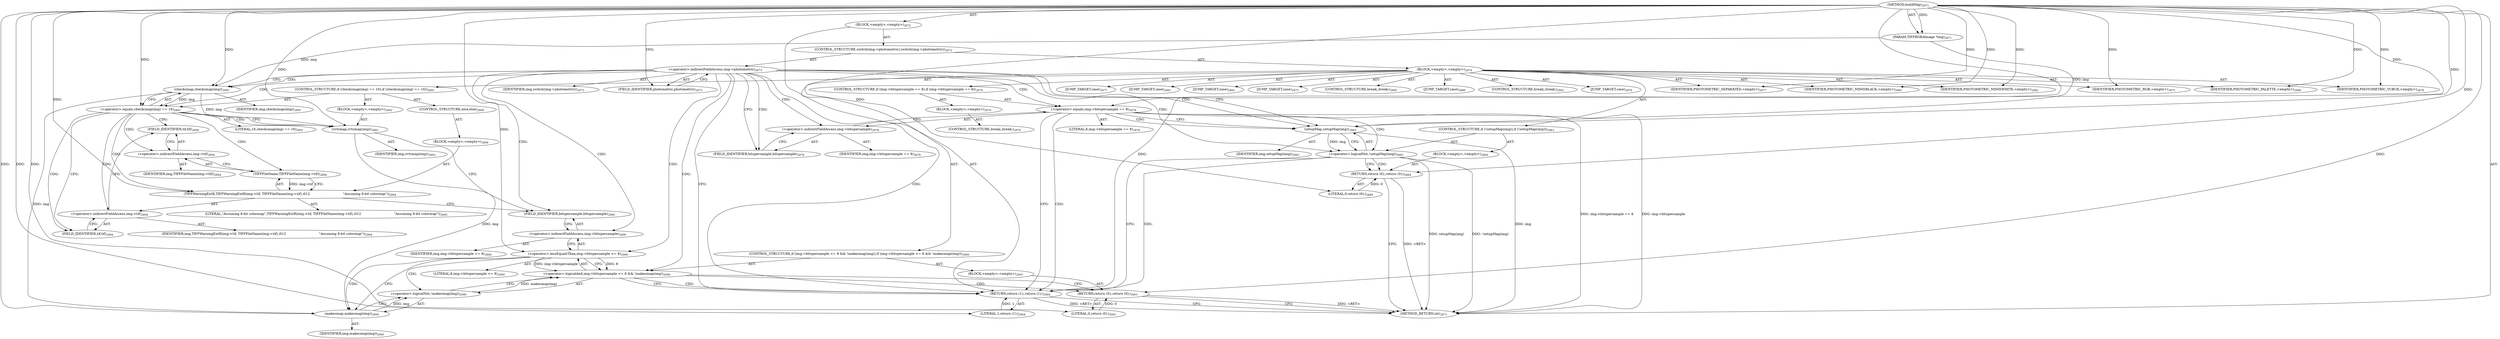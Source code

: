 digraph "buildMap" {  
"62046" [label = <(METHOD,buildMap)<SUB>2871</SUB>> ]
"62047" [label = <(PARAM,TIFFRGBAImage *img)<SUB>2871</SUB>> ]
"62048" [label = <(BLOCK,&lt;empty&gt;,&lt;empty&gt;)<SUB>2872</SUB>> ]
"62049" [label = <(CONTROL_STRUCTURE,switch(img-&gt;photometric),switch(img-&gt;photometric))<SUB>2873</SUB>> ]
"62050" [label = <(&lt;operator&gt;.indirectFieldAccess,img-&gt;photometric)<SUB>2873</SUB>> ]
"62051" [label = <(IDENTIFIER,img,switch(img-&gt;photometric))<SUB>2873</SUB>> ]
"62052" [label = <(FIELD_IDENTIFIER,photometric,photometric)<SUB>2873</SUB>> ]
"62053" [label = <(BLOCK,&lt;empty&gt;,&lt;empty&gt;)<SUB>2874</SUB>> ]
"62054" [label = <(JUMP_TARGET,case)<SUB>2875</SUB>> ]
"62055" [label = <(IDENTIFIER,PHOTOMETRIC_RGB,&lt;empty&gt;)<SUB>2875</SUB>> ]
"62056" [label = <(JUMP_TARGET,case)<SUB>2876</SUB>> ]
"62057" [label = <(IDENTIFIER,PHOTOMETRIC_YCBCR,&lt;empty&gt;)<SUB>2876</SUB>> ]
"62058" [label = <(JUMP_TARGET,case)<SUB>2877</SUB>> ]
"62059" [label = <(IDENTIFIER,PHOTOMETRIC_SEPARATED,&lt;empty&gt;)<SUB>2877</SUB>> ]
"62060" [label = <(CONTROL_STRUCTURE,if (img-&gt;bitspersample == 8),if (img-&gt;bitspersample == 8))<SUB>2878</SUB>> ]
"62061" [label = <(&lt;operator&gt;.equals,img-&gt;bitspersample == 8)<SUB>2878</SUB>> ]
"62062" [label = <(&lt;operator&gt;.indirectFieldAccess,img-&gt;bitspersample)<SUB>2878</SUB>> ]
"62063" [label = <(IDENTIFIER,img,img-&gt;bitspersample == 8)<SUB>2878</SUB>> ]
"62064" [label = <(FIELD_IDENTIFIER,bitspersample,bitspersample)<SUB>2878</SUB>> ]
"62065" [label = <(LITERAL,8,img-&gt;bitspersample == 8)<SUB>2878</SUB>> ]
"62066" [label = <(BLOCK,&lt;empty&gt;,&lt;empty&gt;)<SUB>2879</SUB>> ]
"62067" [label = <(CONTROL_STRUCTURE,break;,break;)<SUB>2879</SUB>> ]
"62068" [label = <(JUMP_TARGET,case)<SUB>2881</SUB>> ]
"62069" [label = <(IDENTIFIER,PHOTOMETRIC_MINISBLACK,&lt;empty&gt;)<SUB>2881</SUB>> ]
"62070" [label = <(JUMP_TARGET,case)<SUB>2882</SUB>> ]
"62071" [label = <(IDENTIFIER,PHOTOMETRIC_MINISWHITE,&lt;empty&gt;)<SUB>2882</SUB>> ]
"62072" [label = <(CONTROL_STRUCTURE,if (!setupMap(img)),if (!setupMap(img)))<SUB>2883</SUB>> ]
"62073" [label = <(&lt;operator&gt;.logicalNot,!setupMap(img))<SUB>2883</SUB>> ]
"62074" [label = <(setupMap,setupMap(img))<SUB>2883</SUB>> ]
"62075" [label = <(IDENTIFIER,img,setupMap(img))<SUB>2883</SUB>> ]
"62076" [label = <(BLOCK,&lt;empty&gt;,&lt;empty&gt;)<SUB>2884</SUB>> ]
"62077" [label = <(RETURN,return (0);,return (0);)<SUB>2884</SUB>> ]
"62078" [label = <(LITERAL,0,return (0);)<SUB>2884</SUB>> ]
"62079" [label = <(CONTROL_STRUCTURE,break;,break;)<SUB>2885</SUB>> ]
"62080" [label = <(JUMP_TARGET,case)<SUB>2886</SUB>> ]
"62081" [label = <(IDENTIFIER,PHOTOMETRIC_PALETTE,&lt;empty&gt;)<SUB>2886</SUB>> ]
"62082" [label = <(CONTROL_STRUCTURE,if (checkcmap(img) == 16),if (checkcmap(img) == 16))<SUB>2891</SUB>> ]
"62083" [label = <(&lt;operator&gt;.equals,checkcmap(img) == 16)<SUB>2891</SUB>> ]
"62084" [label = <(checkcmap,checkcmap(img))<SUB>2891</SUB>> ]
"62085" [label = <(IDENTIFIER,img,checkcmap(img))<SUB>2891</SUB>> ]
"62086" [label = <(LITERAL,16,checkcmap(img) == 16)<SUB>2891</SUB>> ]
"62087" [label = <(BLOCK,&lt;empty&gt;,&lt;empty&gt;)<SUB>2892</SUB>> ]
"62088" [label = <(cvtcmap,cvtcmap(img))<SUB>2892</SUB>> ]
"62089" [label = <(IDENTIFIER,img,cvtcmap(img))<SUB>2892</SUB>> ]
"62090" [label = <(CONTROL_STRUCTURE,else,else)<SUB>2894</SUB>> ]
"62091" [label = <(BLOCK,&lt;empty&gt;,&lt;empty&gt;)<SUB>2894</SUB>> ]
"62092" [label = <(TIFFWarningExtR,TIFFWarningExtR(img-&gt;tif, TIFFFileName(img-&gt;tif),\012                                &quot;Assuming 8-bit colormap&quot;))<SUB>2894</SUB>> ]
"62093" [label = <(&lt;operator&gt;.indirectFieldAccess,img-&gt;tif)<SUB>2894</SUB>> ]
"62094" [label = <(IDENTIFIER,img,TIFFWarningExtR(img-&gt;tif, TIFFFileName(img-&gt;tif),\012                                &quot;Assuming 8-bit colormap&quot;))<SUB>2894</SUB>> ]
"62095" [label = <(FIELD_IDENTIFIER,tif,tif)<SUB>2894</SUB>> ]
"62096" [label = <(TIFFFileName,TIFFFileName(img-&gt;tif))<SUB>2894</SUB>> ]
"62097" [label = <(&lt;operator&gt;.indirectFieldAccess,img-&gt;tif)<SUB>2894</SUB>> ]
"62098" [label = <(IDENTIFIER,img,TIFFFileName(img-&gt;tif))<SUB>2894</SUB>> ]
"62099" [label = <(FIELD_IDENTIFIER,tif,tif)<SUB>2894</SUB>> ]
"62100" [label = <(LITERAL,&quot;Assuming 8-bit colormap&quot;,TIFFWarningExtR(img-&gt;tif, TIFFFileName(img-&gt;tif),\012                                &quot;Assuming 8-bit colormap&quot;))<SUB>2895</SUB>> ]
"62101" [label = <(CONTROL_STRUCTURE,if (img-&gt;bitspersample &lt;= 8 &amp;&amp; !makecmap(img)),if (img-&gt;bitspersample &lt;= 8 &amp;&amp; !makecmap(img)))<SUB>2900</SUB>> ]
"62102" [label = <(&lt;operator&gt;.logicalAnd,img-&gt;bitspersample &lt;= 8 &amp;&amp; !makecmap(img))<SUB>2900</SUB>> ]
"62103" [label = <(&lt;operator&gt;.lessEqualsThan,img-&gt;bitspersample &lt;= 8)<SUB>2900</SUB>> ]
"62104" [label = <(&lt;operator&gt;.indirectFieldAccess,img-&gt;bitspersample)<SUB>2900</SUB>> ]
"62105" [label = <(IDENTIFIER,img,img-&gt;bitspersample &lt;= 8)<SUB>2900</SUB>> ]
"62106" [label = <(FIELD_IDENTIFIER,bitspersample,bitspersample)<SUB>2900</SUB>> ]
"62107" [label = <(LITERAL,8,img-&gt;bitspersample &lt;= 8)<SUB>2900</SUB>> ]
"62108" [label = <(&lt;operator&gt;.logicalNot,!makecmap(img))<SUB>2900</SUB>> ]
"62109" [label = <(makecmap,makecmap(img))<SUB>2900</SUB>> ]
"62110" [label = <(IDENTIFIER,img,makecmap(img))<SUB>2900</SUB>> ]
"62111" [label = <(BLOCK,&lt;empty&gt;,&lt;empty&gt;)<SUB>2901</SUB>> ]
"62112" [label = <(RETURN,return (0);,return (0);)<SUB>2901</SUB>> ]
"62113" [label = <(LITERAL,0,return (0);)<SUB>2901</SUB>> ]
"62114" [label = <(CONTROL_STRUCTURE,break;,break;)<SUB>2902</SUB>> ]
"62115" [label = <(RETURN,return (1);,return (1);)<SUB>2904</SUB>> ]
"62116" [label = <(LITERAL,1,return (1);)<SUB>2904</SUB>> ]
"62117" [label = <(METHOD_RETURN,int)<SUB>2871</SUB>> ]
  "62046" -> "62047"  [ label = "AST: "] 
  "62046" -> "62048"  [ label = "AST: "] 
  "62046" -> "62117"  [ label = "AST: "] 
  "62048" -> "62049"  [ label = "AST: "] 
  "62048" -> "62115"  [ label = "AST: "] 
  "62049" -> "62050"  [ label = "AST: "] 
  "62049" -> "62053"  [ label = "AST: "] 
  "62050" -> "62051"  [ label = "AST: "] 
  "62050" -> "62052"  [ label = "AST: "] 
  "62053" -> "62054"  [ label = "AST: "] 
  "62053" -> "62055"  [ label = "AST: "] 
  "62053" -> "62056"  [ label = "AST: "] 
  "62053" -> "62057"  [ label = "AST: "] 
  "62053" -> "62058"  [ label = "AST: "] 
  "62053" -> "62059"  [ label = "AST: "] 
  "62053" -> "62060"  [ label = "AST: "] 
  "62053" -> "62068"  [ label = "AST: "] 
  "62053" -> "62069"  [ label = "AST: "] 
  "62053" -> "62070"  [ label = "AST: "] 
  "62053" -> "62071"  [ label = "AST: "] 
  "62053" -> "62072"  [ label = "AST: "] 
  "62053" -> "62079"  [ label = "AST: "] 
  "62053" -> "62080"  [ label = "AST: "] 
  "62053" -> "62081"  [ label = "AST: "] 
  "62053" -> "62082"  [ label = "AST: "] 
  "62053" -> "62101"  [ label = "AST: "] 
  "62053" -> "62114"  [ label = "AST: "] 
  "62060" -> "62061"  [ label = "AST: "] 
  "62060" -> "62066"  [ label = "AST: "] 
  "62061" -> "62062"  [ label = "AST: "] 
  "62061" -> "62065"  [ label = "AST: "] 
  "62062" -> "62063"  [ label = "AST: "] 
  "62062" -> "62064"  [ label = "AST: "] 
  "62066" -> "62067"  [ label = "AST: "] 
  "62072" -> "62073"  [ label = "AST: "] 
  "62072" -> "62076"  [ label = "AST: "] 
  "62073" -> "62074"  [ label = "AST: "] 
  "62074" -> "62075"  [ label = "AST: "] 
  "62076" -> "62077"  [ label = "AST: "] 
  "62077" -> "62078"  [ label = "AST: "] 
  "62082" -> "62083"  [ label = "AST: "] 
  "62082" -> "62087"  [ label = "AST: "] 
  "62082" -> "62090"  [ label = "AST: "] 
  "62083" -> "62084"  [ label = "AST: "] 
  "62083" -> "62086"  [ label = "AST: "] 
  "62084" -> "62085"  [ label = "AST: "] 
  "62087" -> "62088"  [ label = "AST: "] 
  "62088" -> "62089"  [ label = "AST: "] 
  "62090" -> "62091"  [ label = "AST: "] 
  "62091" -> "62092"  [ label = "AST: "] 
  "62092" -> "62093"  [ label = "AST: "] 
  "62092" -> "62096"  [ label = "AST: "] 
  "62092" -> "62100"  [ label = "AST: "] 
  "62093" -> "62094"  [ label = "AST: "] 
  "62093" -> "62095"  [ label = "AST: "] 
  "62096" -> "62097"  [ label = "AST: "] 
  "62097" -> "62098"  [ label = "AST: "] 
  "62097" -> "62099"  [ label = "AST: "] 
  "62101" -> "62102"  [ label = "AST: "] 
  "62101" -> "62111"  [ label = "AST: "] 
  "62102" -> "62103"  [ label = "AST: "] 
  "62102" -> "62108"  [ label = "AST: "] 
  "62103" -> "62104"  [ label = "AST: "] 
  "62103" -> "62107"  [ label = "AST: "] 
  "62104" -> "62105"  [ label = "AST: "] 
  "62104" -> "62106"  [ label = "AST: "] 
  "62108" -> "62109"  [ label = "AST: "] 
  "62109" -> "62110"  [ label = "AST: "] 
  "62111" -> "62112"  [ label = "AST: "] 
  "62112" -> "62113"  [ label = "AST: "] 
  "62115" -> "62116"  [ label = "AST: "] 
  "62115" -> "62117"  [ label = "CFG: "] 
  "62050" -> "62064"  [ label = "CFG: "] 
  "62050" -> "62074"  [ label = "CFG: "] 
  "62050" -> "62084"  [ label = "CFG: "] 
  "62050" -> "62115"  [ label = "CFG: "] 
  "62052" -> "62050"  [ label = "CFG: "] 
  "62061" -> "62115"  [ label = "CFG: "] 
  "62061" -> "62074"  [ label = "CFG: "] 
  "62073" -> "62077"  [ label = "CFG: "] 
  "62073" -> "62115"  [ label = "CFG: "] 
  "62083" -> "62088"  [ label = "CFG: "] 
  "62083" -> "62095"  [ label = "CFG: "] 
  "62102" -> "62112"  [ label = "CFG: "] 
  "62102" -> "62115"  [ label = "CFG: "] 
  "62062" -> "62061"  [ label = "CFG: "] 
  "62074" -> "62073"  [ label = "CFG: "] 
  "62077" -> "62117"  [ label = "CFG: "] 
  "62084" -> "62083"  [ label = "CFG: "] 
  "62088" -> "62106"  [ label = "CFG: "] 
  "62103" -> "62102"  [ label = "CFG: "] 
  "62103" -> "62109"  [ label = "CFG: "] 
  "62108" -> "62102"  [ label = "CFG: "] 
  "62112" -> "62117"  [ label = "CFG: "] 
  "62064" -> "62062"  [ label = "CFG: "] 
  "62092" -> "62106"  [ label = "CFG: "] 
  "62104" -> "62103"  [ label = "CFG: "] 
  "62109" -> "62108"  [ label = "CFG: "] 
  "62093" -> "62099"  [ label = "CFG: "] 
  "62096" -> "62092"  [ label = "CFG: "] 
  "62106" -> "62104"  [ label = "CFG: "] 
  "62095" -> "62093"  [ label = "CFG: "] 
  "62097" -> "62096"  [ label = "CFG: "] 
  "62099" -> "62097"  [ label = "CFG: "] 
  "62046" -> "62052"  [ label = "CFG: "] 
  "62077" -> "62117"  [ label = "DDG: &lt;RET&gt;"] 
  "62115" -> "62117"  [ label = "DDG: &lt;RET&gt;"] 
  "62112" -> "62117"  [ label = "DDG: &lt;RET&gt;"] 
  "62061" -> "62117"  [ label = "DDG: img-&gt;bitspersample"] 
  "62061" -> "62117"  [ label = "DDG: img-&gt;bitspersample == 8"] 
  "62074" -> "62117"  [ label = "DDG: img"] 
  "62073" -> "62117"  [ label = "DDG: setupMap(img)"] 
  "62073" -> "62117"  [ label = "DDG: !setupMap(img)"] 
  "62046" -> "62047"  [ label = "DDG: "] 
  "62116" -> "62115"  [ label = "DDG: 1"] 
  "62046" -> "62115"  [ label = "DDG: "] 
  "62046" -> "62116"  [ label = "DDG: "] 
  "62046" -> "62055"  [ label = "DDG: "] 
  "62046" -> "62057"  [ label = "DDG: "] 
  "62046" -> "62059"  [ label = "DDG: "] 
  "62046" -> "62069"  [ label = "DDG: "] 
  "62046" -> "62071"  [ label = "DDG: "] 
  "62046" -> "62081"  [ label = "DDG: "] 
  "62046" -> "62061"  [ label = "DDG: "] 
  "62074" -> "62073"  [ label = "DDG: img"] 
  "62078" -> "62077"  [ label = "DDG: 0"] 
  "62046" -> "62077"  [ label = "DDG: "] 
  "62084" -> "62083"  [ label = "DDG: img"] 
  "62046" -> "62083"  [ label = "DDG: "] 
  "62103" -> "62102"  [ label = "DDG: img-&gt;bitspersample"] 
  "62103" -> "62102"  [ label = "DDG: 8"] 
  "62108" -> "62102"  [ label = "DDG: makecmap(img)"] 
  "62113" -> "62112"  [ label = "DDG: 0"] 
  "62046" -> "62112"  [ label = "DDG: "] 
  "62047" -> "62074"  [ label = "DDG: img"] 
  "62046" -> "62074"  [ label = "DDG: "] 
  "62046" -> "62078"  [ label = "DDG: "] 
  "62047" -> "62084"  [ label = "DDG: img"] 
  "62046" -> "62084"  [ label = "DDG: "] 
  "62084" -> "62088"  [ label = "DDG: img"] 
  "62046" -> "62088"  [ label = "DDG: "] 
  "62046" -> "62103"  [ label = "DDG: "] 
  "62109" -> "62108"  [ label = "DDG: img"] 
  "62046" -> "62113"  [ label = "DDG: "] 
  "62096" -> "62092"  [ label = "DDG: img-&gt;tif"] 
  "62046" -> "62092"  [ label = "DDG: "] 
  "62084" -> "62109"  [ label = "DDG: img"] 
  "62088" -> "62109"  [ label = "DDG: img"] 
  "62046" -> "62109"  [ label = "DDG: "] 
  "62050" -> "62062"  [ label = "CDG: "] 
  "62050" -> "62084"  [ label = "CDG: "] 
  "62050" -> "62074"  [ label = "CDG: "] 
  "62050" -> "62073"  [ label = "CDG: "] 
  "62050" -> "62104"  [ label = "CDG: "] 
  "62050" -> "62061"  [ label = "CDG: "] 
  "62050" -> "62083"  [ label = "CDG: "] 
  "62050" -> "62115"  [ label = "CDG: "] 
  "62050" -> "62102"  [ label = "CDG: "] 
  "62050" -> "62106"  [ label = "CDG: "] 
  "62050" -> "62103"  [ label = "CDG: "] 
  "62050" -> "62064"  [ label = "CDG: "] 
  "62061" -> "62074"  [ label = "CDG: "] 
  "62061" -> "62073"  [ label = "CDG: "] 
  "62061" -> "62115"  [ label = "CDG: "] 
  "62073" -> "62077"  [ label = "CDG: "] 
  "62073" -> "62115"  [ label = "CDG: "] 
  "62083" -> "62099"  [ label = "CDG: "] 
  "62083" -> "62096"  [ label = "CDG: "] 
  "62083" -> "62095"  [ label = "CDG: "] 
  "62083" -> "62093"  [ label = "CDG: "] 
  "62083" -> "62097"  [ label = "CDG: "] 
  "62083" -> "62088"  [ label = "CDG: "] 
  "62083" -> "62092"  [ label = "CDG: "] 
  "62102" -> "62112"  [ label = "CDG: "] 
  "62102" -> "62115"  [ label = "CDG: "] 
  "62103" -> "62109"  [ label = "CDG: "] 
  "62103" -> "62108"  [ label = "CDG: "] 
}
